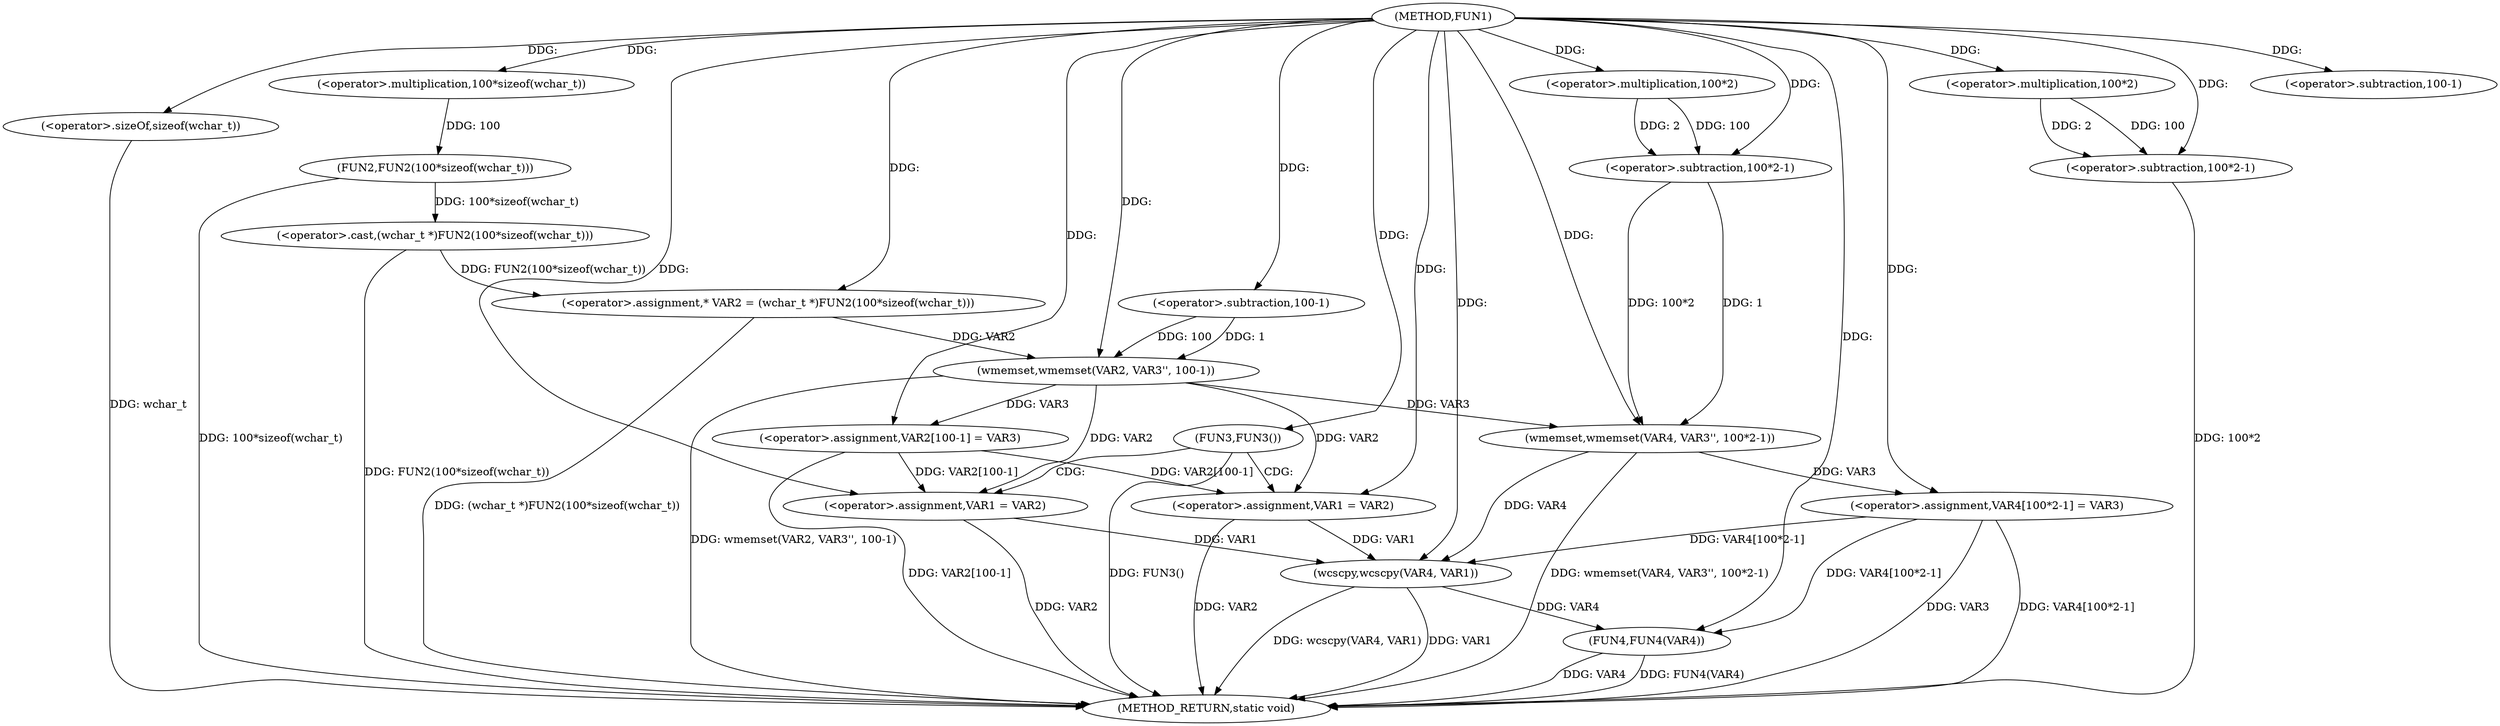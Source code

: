 digraph FUN1 {  
"1000100" [label = "(METHOD,FUN1)" ]
"1000161" [label = "(METHOD_RETURN,static void)" ]
"1000104" [label = "(<operator>.assignment,* VAR2 = (wchar_t *)FUN2(100*sizeof(wchar_t)))" ]
"1000106" [label = "(<operator>.cast,(wchar_t *)FUN2(100*sizeof(wchar_t)))" ]
"1000108" [label = "(FUN2,FUN2(100*sizeof(wchar_t)))" ]
"1000109" [label = "(<operator>.multiplication,100*sizeof(wchar_t))" ]
"1000111" [label = "(<operator>.sizeOf,sizeof(wchar_t))" ]
"1000113" [label = "(wmemset,wmemset(VAR2, VAR3'', 100-1))" ]
"1000116" [label = "(<operator>.subtraction,100-1)" ]
"1000119" [label = "(<operator>.assignment,VAR2[100-1] = VAR3)" ]
"1000122" [label = "(<operator>.subtraction,100-1)" ]
"1000127" [label = "(FUN3,FUN3())" ]
"1000129" [label = "(<operator>.assignment,VAR1 = VAR2)" ]
"1000134" [label = "(<operator>.assignment,VAR1 = VAR2)" ]
"1000139" [label = "(wmemset,wmemset(VAR4, VAR3'', 100*2-1))" ]
"1000142" [label = "(<operator>.subtraction,100*2-1)" ]
"1000143" [label = "(<operator>.multiplication,100*2)" ]
"1000147" [label = "(<operator>.assignment,VAR4[100*2-1] = VAR3)" ]
"1000150" [label = "(<operator>.subtraction,100*2-1)" ]
"1000151" [label = "(<operator>.multiplication,100*2)" ]
"1000156" [label = "(wcscpy,wcscpy(VAR4, VAR1))" ]
"1000159" [label = "(FUN4,FUN4(VAR4))" ]
  "1000159" -> "1000161"  [ label = "DDG: FUN4(VAR4)"] 
  "1000106" -> "1000161"  [ label = "DDG: FUN2(100*sizeof(wchar_t))"] 
  "1000150" -> "1000161"  [ label = "DDG: 100*2"] 
  "1000159" -> "1000161"  [ label = "DDG: VAR4"] 
  "1000139" -> "1000161"  [ label = "DDG: wmemset(VAR4, VAR3'', 100*2-1)"] 
  "1000147" -> "1000161"  [ label = "DDG: VAR4[100*2-1]"] 
  "1000127" -> "1000161"  [ label = "DDG: FUN3()"] 
  "1000111" -> "1000161"  [ label = "DDG: wchar_t"] 
  "1000156" -> "1000161"  [ label = "DDG: wcscpy(VAR4, VAR1)"] 
  "1000129" -> "1000161"  [ label = "DDG: VAR2"] 
  "1000147" -> "1000161"  [ label = "DDG: VAR3"] 
  "1000156" -> "1000161"  [ label = "DDG: VAR1"] 
  "1000113" -> "1000161"  [ label = "DDG: wmemset(VAR2, VAR3'', 100-1)"] 
  "1000119" -> "1000161"  [ label = "DDG: VAR2[100-1]"] 
  "1000134" -> "1000161"  [ label = "DDG: VAR2"] 
  "1000104" -> "1000161"  [ label = "DDG: (wchar_t *)FUN2(100*sizeof(wchar_t))"] 
  "1000108" -> "1000161"  [ label = "DDG: 100*sizeof(wchar_t)"] 
  "1000106" -> "1000104"  [ label = "DDG: FUN2(100*sizeof(wchar_t))"] 
  "1000100" -> "1000104"  [ label = "DDG: "] 
  "1000108" -> "1000106"  [ label = "DDG: 100*sizeof(wchar_t)"] 
  "1000109" -> "1000108"  [ label = "DDG: 100"] 
  "1000100" -> "1000109"  [ label = "DDG: "] 
  "1000100" -> "1000111"  [ label = "DDG: "] 
  "1000104" -> "1000113"  [ label = "DDG: VAR2"] 
  "1000100" -> "1000113"  [ label = "DDG: "] 
  "1000116" -> "1000113"  [ label = "DDG: 100"] 
  "1000116" -> "1000113"  [ label = "DDG: 1"] 
  "1000100" -> "1000116"  [ label = "DDG: "] 
  "1000113" -> "1000119"  [ label = "DDG: VAR3"] 
  "1000100" -> "1000119"  [ label = "DDG: "] 
  "1000100" -> "1000122"  [ label = "DDG: "] 
  "1000100" -> "1000127"  [ label = "DDG: "] 
  "1000113" -> "1000129"  [ label = "DDG: VAR2"] 
  "1000119" -> "1000129"  [ label = "DDG: VAR2[100-1]"] 
  "1000100" -> "1000129"  [ label = "DDG: "] 
  "1000113" -> "1000134"  [ label = "DDG: VAR2"] 
  "1000119" -> "1000134"  [ label = "DDG: VAR2[100-1]"] 
  "1000100" -> "1000134"  [ label = "DDG: "] 
  "1000100" -> "1000139"  [ label = "DDG: "] 
  "1000113" -> "1000139"  [ label = "DDG: VAR3"] 
  "1000142" -> "1000139"  [ label = "DDG: 100*2"] 
  "1000142" -> "1000139"  [ label = "DDG: 1"] 
  "1000143" -> "1000142"  [ label = "DDG: 100"] 
  "1000143" -> "1000142"  [ label = "DDG: 2"] 
  "1000100" -> "1000143"  [ label = "DDG: "] 
  "1000100" -> "1000142"  [ label = "DDG: "] 
  "1000139" -> "1000147"  [ label = "DDG: VAR3"] 
  "1000100" -> "1000147"  [ label = "DDG: "] 
  "1000151" -> "1000150"  [ label = "DDG: 100"] 
  "1000151" -> "1000150"  [ label = "DDG: 2"] 
  "1000100" -> "1000151"  [ label = "DDG: "] 
  "1000100" -> "1000150"  [ label = "DDG: "] 
  "1000139" -> "1000156"  [ label = "DDG: VAR4"] 
  "1000147" -> "1000156"  [ label = "DDG: VAR4[100*2-1]"] 
  "1000100" -> "1000156"  [ label = "DDG: "] 
  "1000129" -> "1000156"  [ label = "DDG: VAR1"] 
  "1000134" -> "1000156"  [ label = "DDG: VAR1"] 
  "1000156" -> "1000159"  [ label = "DDG: VAR4"] 
  "1000147" -> "1000159"  [ label = "DDG: VAR4[100*2-1]"] 
  "1000100" -> "1000159"  [ label = "DDG: "] 
  "1000127" -> "1000129"  [ label = "CDG: "] 
  "1000127" -> "1000134"  [ label = "CDG: "] 
}

